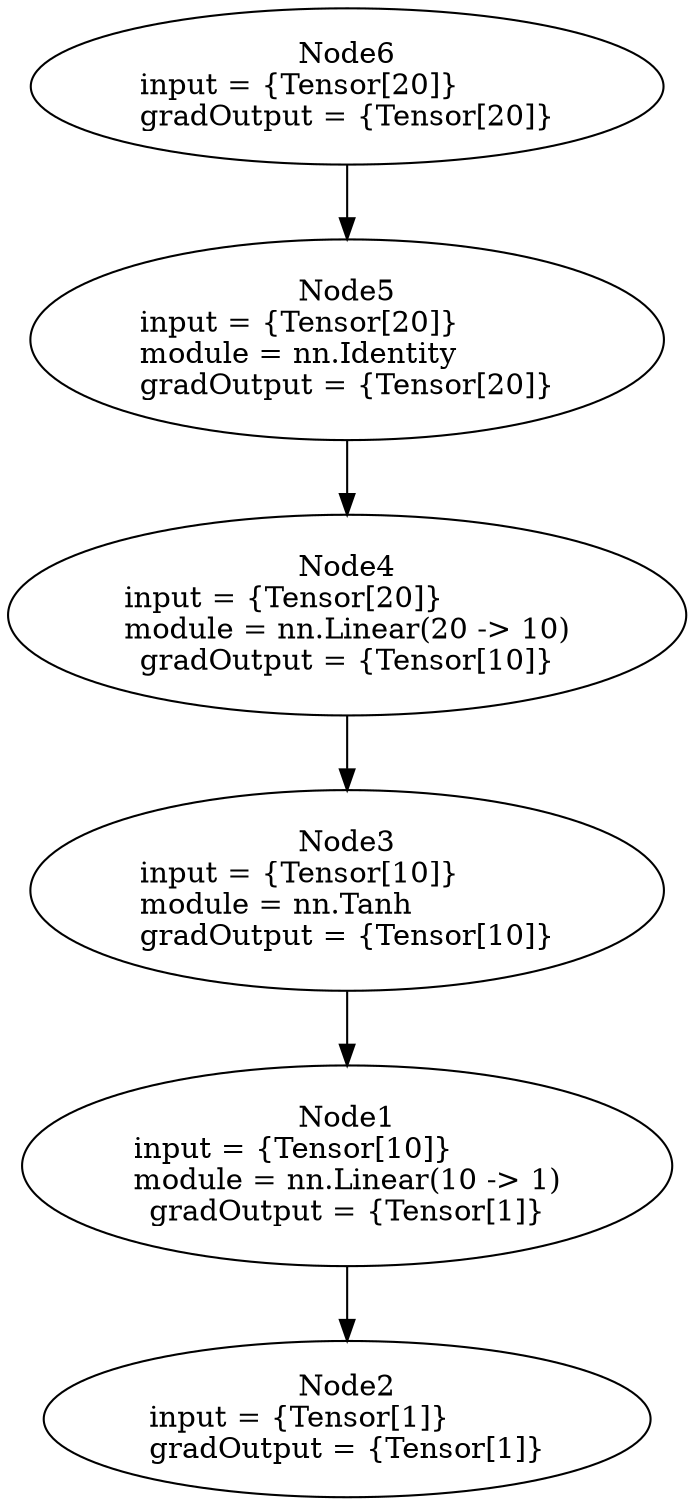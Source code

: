 digraph G {
	graph [bb="0,0,256,716"];
	node [label="\N",
		shape=oval
	];
	n1	 [height=1.3356,
		label="Node1\ninput = {Tensor[10]}\lmodule = nn.Linear(10 -> 1)\lgradOutput = {Tensor[1]}",
		pos="128,160",
		tooltip="[/home/siyuan/Workspace/dkt/scripts/test.lua]:25",
		width=3.4507];
	n2	 [height=1.041,
		label="Node2\ninput = {Tensor[1]}\lgradOutput = {Tensor[1]}",
		pos="128,38",
		tooltip="[[C]]:-1",
		width=3.1506];
	n1 -> n2	 [pos="e,128,75.722 128,111.57 128,103.1 128,94.269 128,85.81"];
	n3	 [height=1.3356,
		label="Node3\ninput = {Tensor[10]}\lmodule = nn.Tanh\lgradOutput = {Tensor[10]}",
		pos="128,292",
		tooltip="[/home/siyuan/Workspace/dkt/scripts/test.lua]:24",
		width=3.279];
	n3 -> n1	 [pos="e,128,208.48 128,243.7 128,235.54 128,226.99 128,218.6"];
	n4	 [height=1.3356,
		label="Node4\ninput = {Tensor[20]}\lmodule = nn.Linear(20 -> 10)\lgradOutput = {Tensor[10]}",
		pos="128,424",
		tooltip="[/home/siyuan/Workspace/dkt/scripts/test.lua]:24",
		width=3.5652];
	n4 -> n3	 [pos="e,128,340.48 128,375.7 128,367.54 128,358.99 128,350.6"];
	n5	 [height=1.3356,
		label="Node5\ninput = {Tensor[20]}\lmodule = nn.Identity\lgradOutput = {Tensor[20]}",
		pos="128,556",
		tooltip="[/home/siyuan/Workspace/dkt/scripts/test.lua]:20",
		width=3.279];
	n5 -> n4	 [pos="e,128,472.48 128,507.7 128,499.54 128,490.99 128,482.6"];
	n6	 [height=1.041,
		label="Node6\ninput = {Tensor[20]}\lgradOutput = {Tensor[20]}",
		pos="128,678",
		tooltip="[[C]]:-1",
		width=3.279];
	n6 -> n5	 [pos="e,128,604.5 128,640.34 128,632.22 128,623.42 128,614.68"];
}
